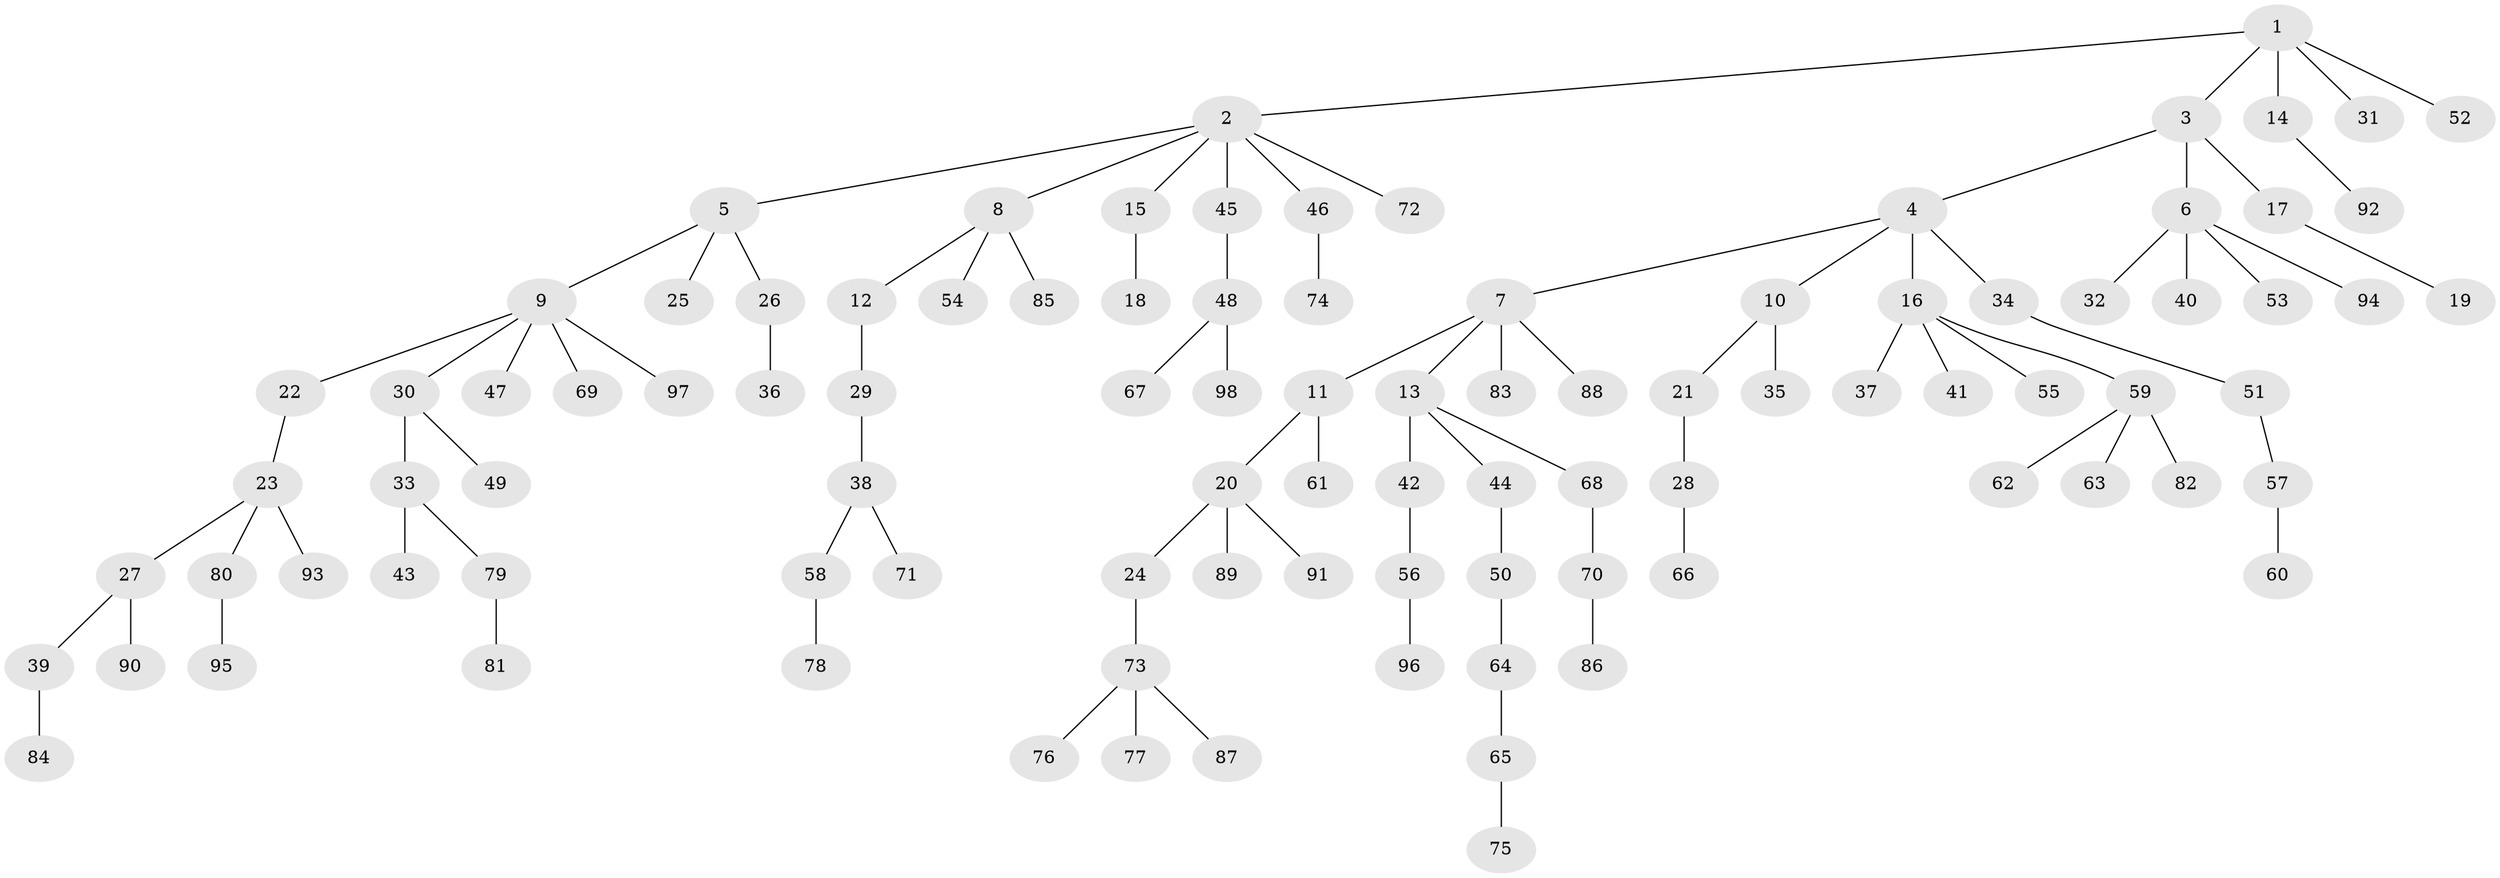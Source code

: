 // Generated by graph-tools (version 1.1) at 2025/53/03/09/25 04:53:30]
// undirected, 98 vertices, 97 edges
graph export_dot {
graph [start="1"]
  node [color=gray90,style=filled];
  1;
  2;
  3;
  4;
  5;
  6;
  7;
  8;
  9;
  10;
  11;
  12;
  13;
  14;
  15;
  16;
  17;
  18;
  19;
  20;
  21;
  22;
  23;
  24;
  25;
  26;
  27;
  28;
  29;
  30;
  31;
  32;
  33;
  34;
  35;
  36;
  37;
  38;
  39;
  40;
  41;
  42;
  43;
  44;
  45;
  46;
  47;
  48;
  49;
  50;
  51;
  52;
  53;
  54;
  55;
  56;
  57;
  58;
  59;
  60;
  61;
  62;
  63;
  64;
  65;
  66;
  67;
  68;
  69;
  70;
  71;
  72;
  73;
  74;
  75;
  76;
  77;
  78;
  79;
  80;
  81;
  82;
  83;
  84;
  85;
  86;
  87;
  88;
  89;
  90;
  91;
  92;
  93;
  94;
  95;
  96;
  97;
  98;
  1 -- 2;
  1 -- 3;
  1 -- 14;
  1 -- 31;
  1 -- 52;
  2 -- 5;
  2 -- 8;
  2 -- 15;
  2 -- 45;
  2 -- 46;
  2 -- 72;
  3 -- 4;
  3 -- 6;
  3 -- 17;
  4 -- 7;
  4 -- 10;
  4 -- 16;
  4 -- 34;
  5 -- 9;
  5 -- 25;
  5 -- 26;
  6 -- 32;
  6 -- 40;
  6 -- 53;
  6 -- 94;
  7 -- 11;
  7 -- 13;
  7 -- 83;
  7 -- 88;
  8 -- 12;
  8 -- 54;
  8 -- 85;
  9 -- 22;
  9 -- 30;
  9 -- 47;
  9 -- 69;
  9 -- 97;
  10 -- 21;
  10 -- 35;
  11 -- 20;
  11 -- 61;
  12 -- 29;
  13 -- 42;
  13 -- 44;
  13 -- 68;
  14 -- 92;
  15 -- 18;
  16 -- 37;
  16 -- 41;
  16 -- 55;
  16 -- 59;
  17 -- 19;
  20 -- 24;
  20 -- 89;
  20 -- 91;
  21 -- 28;
  22 -- 23;
  23 -- 27;
  23 -- 80;
  23 -- 93;
  24 -- 73;
  26 -- 36;
  27 -- 39;
  27 -- 90;
  28 -- 66;
  29 -- 38;
  30 -- 33;
  30 -- 49;
  33 -- 43;
  33 -- 79;
  34 -- 51;
  38 -- 58;
  38 -- 71;
  39 -- 84;
  42 -- 56;
  44 -- 50;
  45 -- 48;
  46 -- 74;
  48 -- 67;
  48 -- 98;
  50 -- 64;
  51 -- 57;
  56 -- 96;
  57 -- 60;
  58 -- 78;
  59 -- 62;
  59 -- 63;
  59 -- 82;
  64 -- 65;
  65 -- 75;
  68 -- 70;
  70 -- 86;
  73 -- 76;
  73 -- 77;
  73 -- 87;
  79 -- 81;
  80 -- 95;
}
